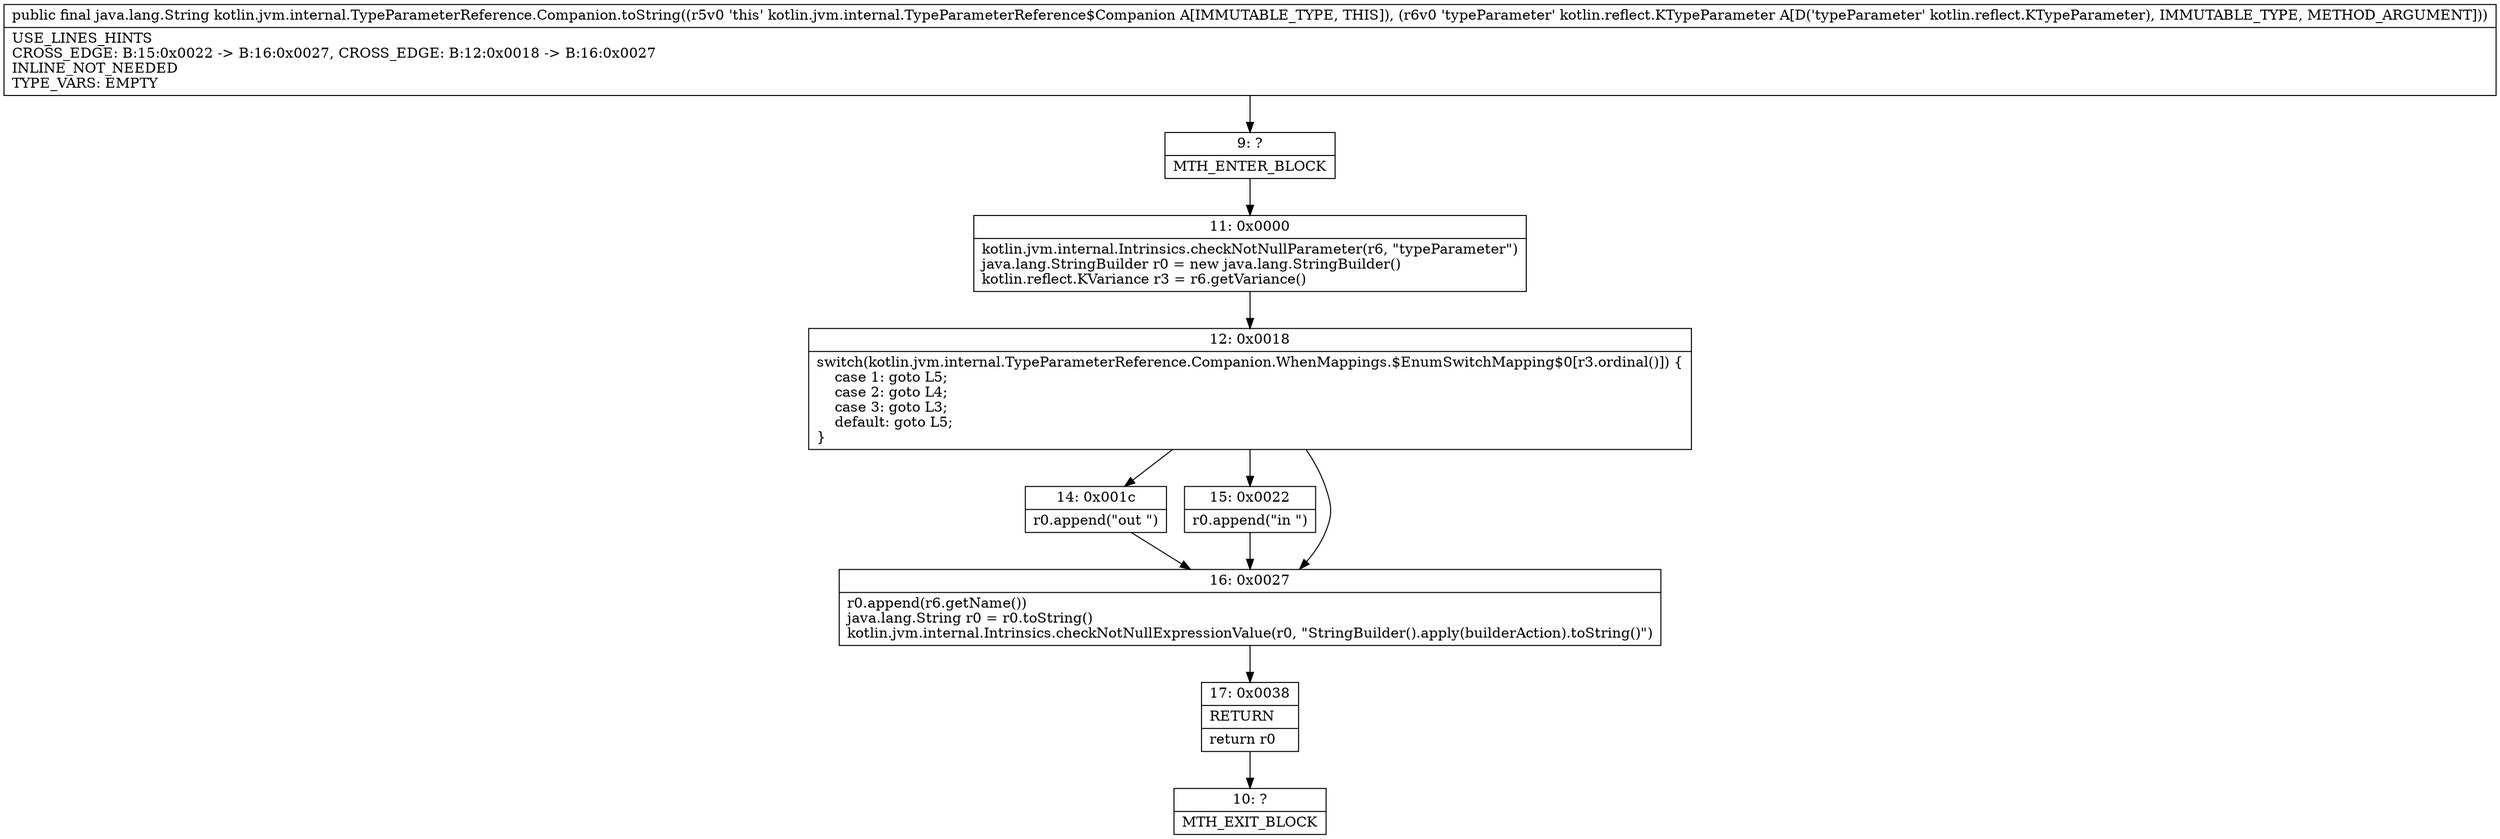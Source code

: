 digraph "CFG forkotlin.jvm.internal.TypeParameterReference.Companion.toString(Lkotlin\/reflect\/KTypeParameter;)Ljava\/lang\/String;" {
Node_9 [shape=record,label="{9\:\ ?|MTH_ENTER_BLOCK\l}"];
Node_11 [shape=record,label="{11\:\ 0x0000|kotlin.jvm.internal.Intrinsics.checkNotNullParameter(r6, \"typeParameter\")\ljava.lang.StringBuilder r0 = new java.lang.StringBuilder()\lkotlin.reflect.KVariance r3 = r6.getVariance()\l}"];
Node_12 [shape=record,label="{12\:\ 0x0018|switch(kotlin.jvm.internal.TypeParameterReference.Companion.WhenMappings.$EnumSwitchMapping$0[r3.ordinal()]) \{\l    case 1: goto L5;\l    case 2: goto L4;\l    case 3: goto L3;\l    default: goto L5;\l\}\l}"];
Node_14 [shape=record,label="{14\:\ 0x001c|r0.append(\"out \")\l}"];
Node_15 [shape=record,label="{15\:\ 0x0022|r0.append(\"in \")\l}"];
Node_16 [shape=record,label="{16\:\ 0x0027|r0.append(r6.getName())\ljava.lang.String r0 = r0.toString()\lkotlin.jvm.internal.Intrinsics.checkNotNullExpressionValue(r0, \"StringBuilder().apply(builderAction).toString()\")\l}"];
Node_17 [shape=record,label="{17\:\ 0x0038|RETURN\l|return r0\l}"];
Node_10 [shape=record,label="{10\:\ ?|MTH_EXIT_BLOCK\l}"];
MethodNode[shape=record,label="{public final java.lang.String kotlin.jvm.internal.TypeParameterReference.Companion.toString((r5v0 'this' kotlin.jvm.internal.TypeParameterReference$Companion A[IMMUTABLE_TYPE, THIS]), (r6v0 'typeParameter' kotlin.reflect.KTypeParameter A[D('typeParameter' kotlin.reflect.KTypeParameter), IMMUTABLE_TYPE, METHOD_ARGUMENT]))  | USE_LINES_HINTS\lCROSS_EDGE: B:15:0x0022 \-\> B:16:0x0027, CROSS_EDGE: B:12:0x0018 \-\> B:16:0x0027\lINLINE_NOT_NEEDED\lTYPE_VARS: EMPTY\l}"];
MethodNode -> Node_9;Node_9 -> Node_11;
Node_11 -> Node_12;
Node_12 -> Node_14;
Node_12 -> Node_15;
Node_12 -> Node_16;
Node_14 -> Node_16;
Node_15 -> Node_16;
Node_16 -> Node_17;
Node_17 -> Node_10;
}

